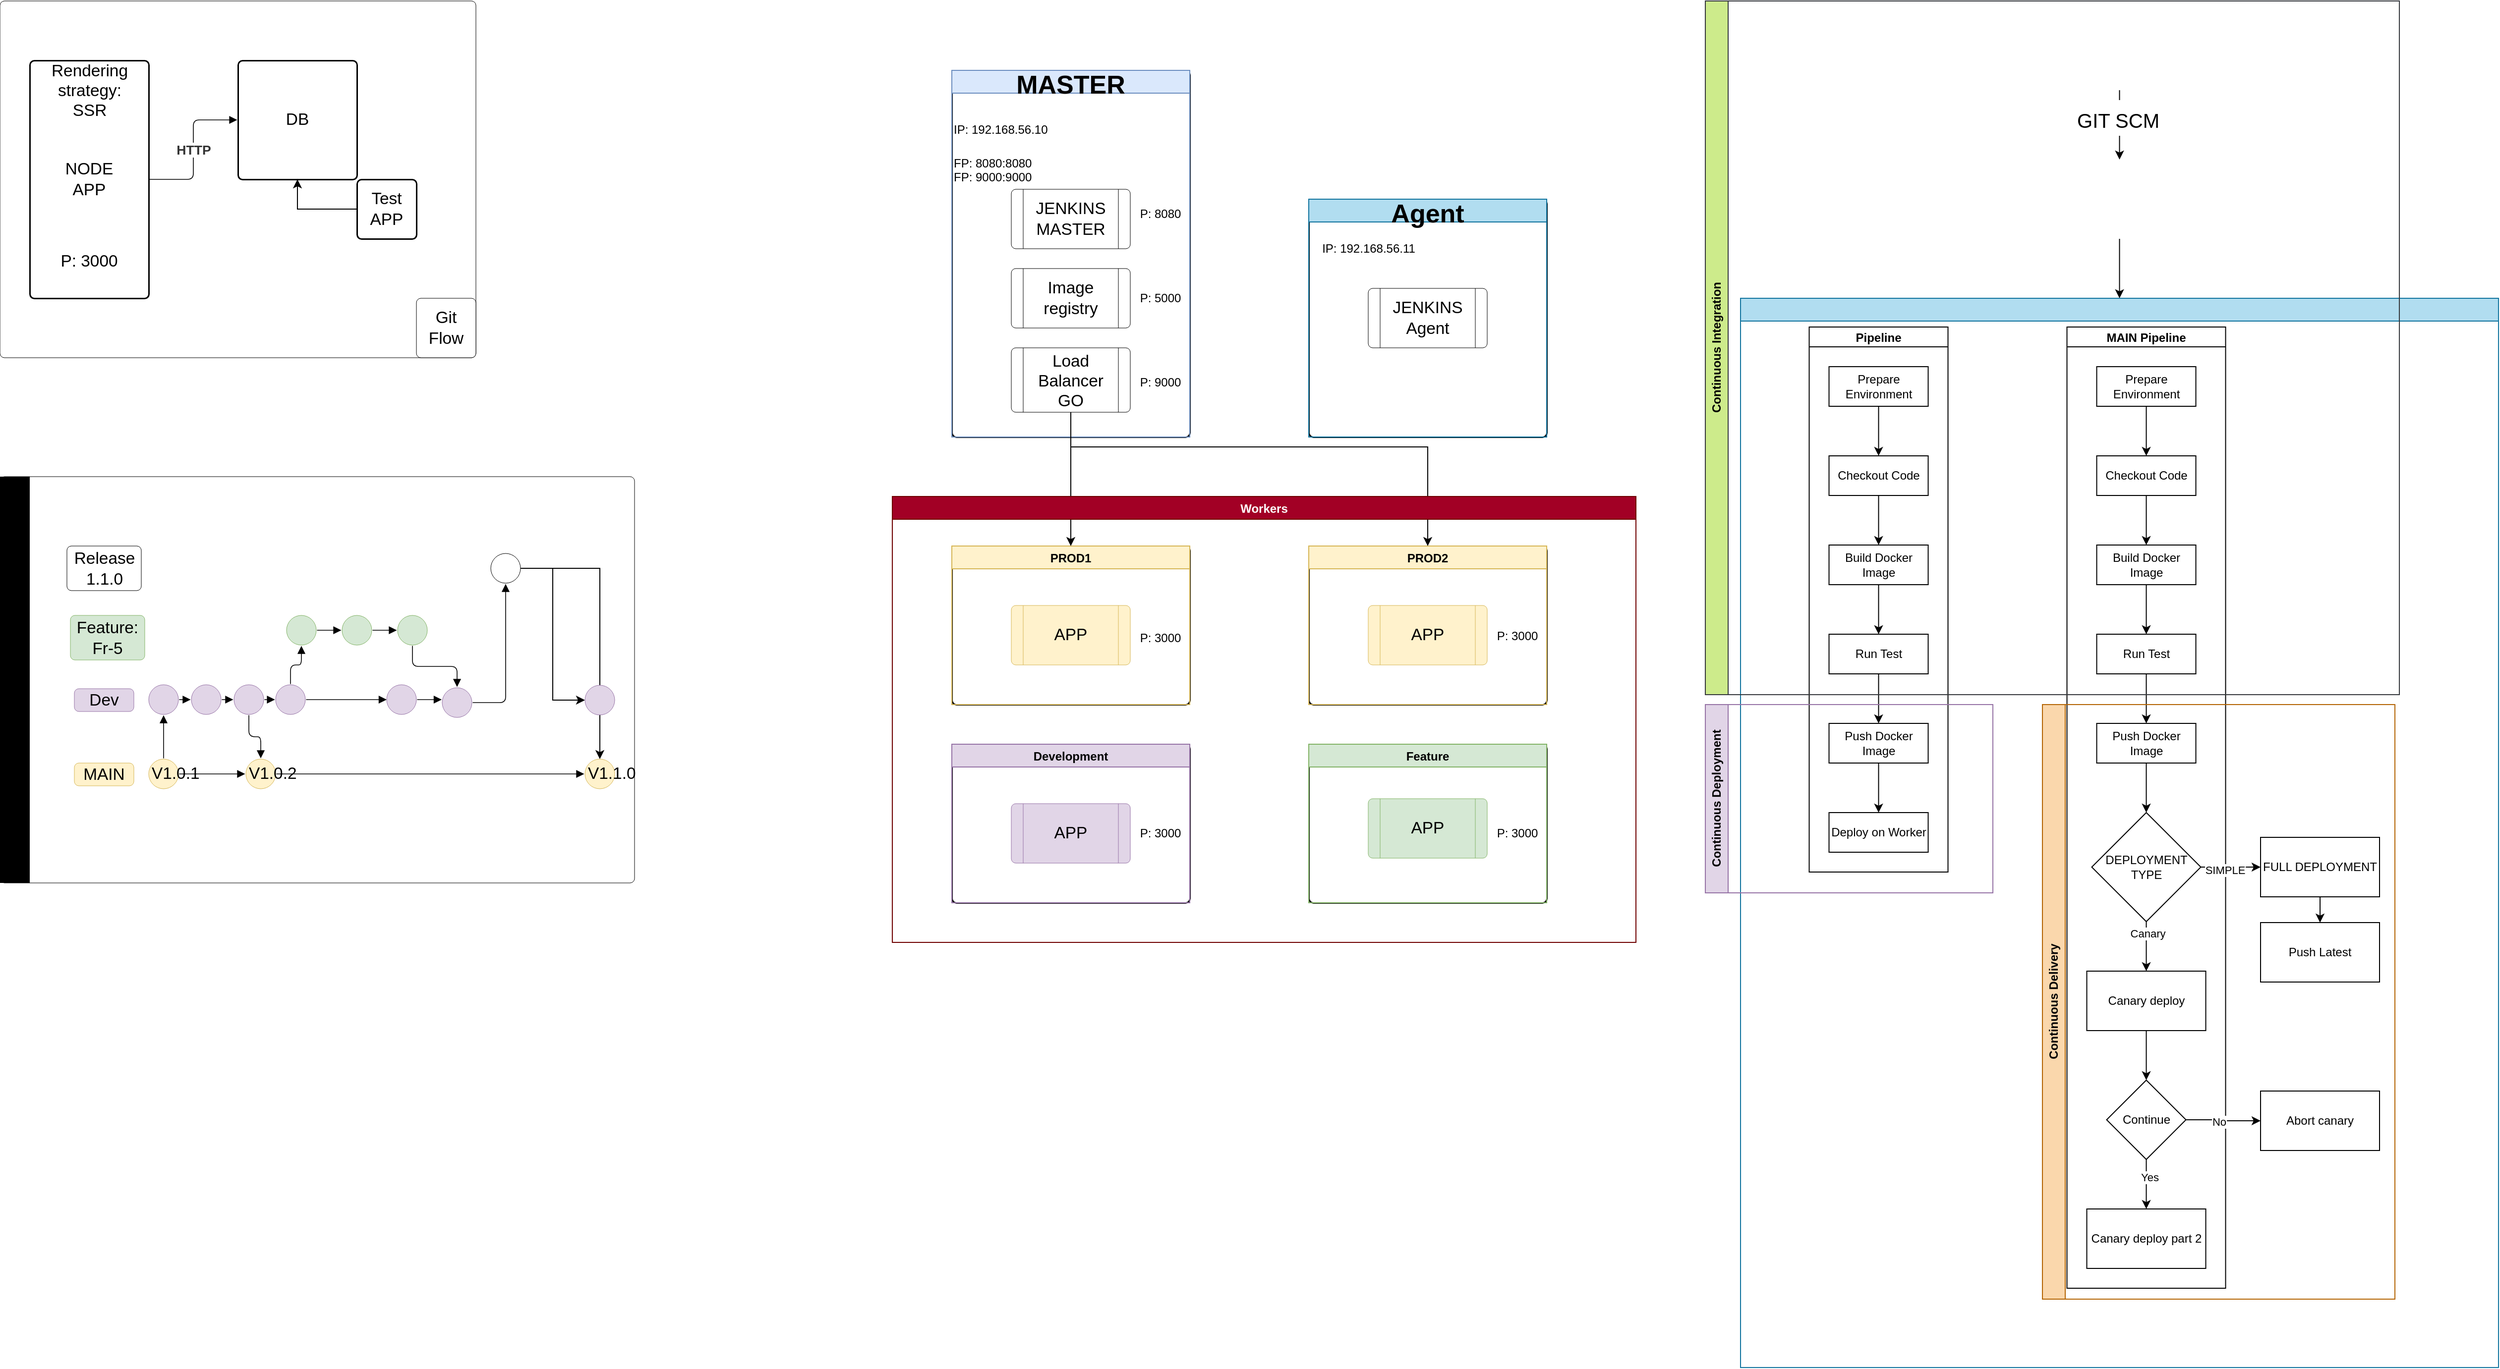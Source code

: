 <mxfile version="26.0.16">
  <diagram name="Page-1" id="eFnRYutm7QuCERlk3ahz">
    <mxGraphModel dx="1588" dy="892" grid="1" gridSize="10" guides="1" tooltips="1" connect="1" arrows="1" fold="1" page="1" pageScale="1" pageWidth="850" pageHeight="1100" math="0" shadow="0">
      <root>
        <mxCell id="0" />
        <mxCell id="1" parent="0" />
        <mxCell id="i6uWURECUpU4FRqGuYxU-46" value="" style="html=1;overflow=block;blockSpacing=1;whiteSpace=wrap;container=1;pointerEvents=0;collapsible=0;recursiveResize=0;fontSize=13;spacing=0;fillOpacity=0;rounded=1;absoluteArcSize=1;arcSize=9;strokeWidth=NaN;lucidId=e.MUwLjLPHLZ;" parent="1" vertex="1">
          <mxGeometry width="480" height="360" as="geometry" />
        </mxCell>
        <mxCell id="i6uWURECUpU4FRqGuYxU-47" value="" style="html=1;overflow=block;blockSpacing=1;whiteSpace=wrap;container=1;pointerEvents=0;collapsible=0;recursiveResize=0;fontSize=13;spacing=0;strokeOpacity=100;fillOpacity=100;rounded=1;absoluteArcSize=1;arcSize=9;strokeWidth=1.5;lucidId=NrNUH4_TgrsO;" parent="1" vertex="1">
          <mxGeometry x="960" y="70" width="240" height="370" as="geometry" />
        </mxCell>
        <mxCell id="Pc0eAualvhyLQVjC87Ax-3" value="Load Balancer GO" style="html=1;overflow=block;blockSpacing=1;whiteSpace=wrap;shape=process;fontSize=16.7;spacing=3.8;rounded=1;absoluteArcSize=1;arcSize=9;strokeWidth=NaN;lucidId=8uNUQ~DVaDvG;" parent="i6uWURECUpU4FRqGuYxU-47" vertex="1">
          <mxGeometry x="60" y="280" width="120" height="65" as="geometry" />
        </mxCell>
        <mxCell id="weFMRSHEcYBNq2lGplRe-1" value="&lt;h1 style=&quot;margin-top: 0px;&quot;&gt;&lt;span style=&quot;background-color: transparent; color: light-dark(rgb(0, 0, 0), rgb(255, 255, 255)); font-size: 12px; font-weight: normal;&quot;&gt;&lt;br&gt;&lt;/span&gt;&lt;/h1&gt;&lt;h1 style=&quot;margin-top: 0px;&quot;&gt;&lt;span style=&quot;background-color: transparent; color: light-dark(rgb(0, 0, 0), rgb(255, 255, 255)); font-size: 12px; font-weight: normal;&quot;&gt;IP:&amp;nbsp;192.168.56.10&lt;/span&gt;&lt;/h1&gt;&lt;div&gt;FP: 8080:8080&lt;/div&gt;&lt;div&gt;FP: 9000:9000&lt;/div&gt;" style="text;html=1;whiteSpace=wrap;overflow=hidden;rounded=0;" parent="i6uWURECUpU4FRqGuYxU-47" vertex="1">
          <mxGeometry y="-10" width="180" height="120" as="geometry" />
        </mxCell>
        <mxCell id="i6uWURECUpU4FRqGuYxU-65" value="JENKINS MASTER" style="html=1;overflow=block;blockSpacing=1;whiteSpace=wrap;shape=process;fontSize=16.7;spacing=3.8;rounded=1;absoluteArcSize=1;arcSize=9;strokeWidth=NaN;lucidId=iuNUoXlNMMTP;" parent="i6uWURECUpU4FRqGuYxU-47" vertex="1">
          <mxGeometry x="60" y="120" width="120" height="60" as="geometry" />
        </mxCell>
        <mxCell id="weFMRSHEcYBNq2lGplRe-3" value="MASTER" style="swimlane;startSize=23;fontSize=26;fillColor=#dae8fc;strokeColor=#6c8ebf;" parent="i6uWURECUpU4FRqGuYxU-47" vertex="1">
          <mxGeometry width="240" height="370" as="geometry">
            <mxRectangle width="90" height="30" as="alternateBounds" />
          </mxGeometry>
        </mxCell>
        <mxCell id="i6uWURECUpU4FRqGuYxU-66" value="Image registry" style="html=1;overflow=block;blockSpacing=1;whiteSpace=wrap;shape=process;fontSize=16.7;spacing=3.8;rounded=1;absoluteArcSize=1;arcSize=9;strokeWidth=NaN;lucidId=xuNUCCFulLaC;" parent="weFMRSHEcYBNq2lGplRe-3" vertex="1">
          <mxGeometry x="60" y="200" width="120" height="60" as="geometry" />
        </mxCell>
        <mxCell id="weFMRSHEcYBNq2lGplRe-9" value="P: 5000" style="text;html=1;align=center;verticalAlign=middle;resizable=0;points=[];autosize=1;strokeColor=none;fillColor=none;" parent="weFMRSHEcYBNq2lGplRe-3" vertex="1">
          <mxGeometry x="180" y="215" width="60" height="30" as="geometry" />
        </mxCell>
        <mxCell id="weFMRSHEcYBNq2lGplRe-10" value="P: 8080" style="text;html=1;align=center;verticalAlign=middle;resizable=0;points=[];autosize=1;strokeColor=none;fillColor=none;" parent="weFMRSHEcYBNq2lGplRe-3" vertex="1">
          <mxGeometry x="180" y="130" width="60" height="30" as="geometry" />
        </mxCell>
        <mxCell id="-RZwowuJ41Frnbr93hah-1" value="P: 9000" style="text;html=1;align=center;verticalAlign=middle;resizable=0;points=[];autosize=1;strokeColor=none;fillColor=none;" vertex="1" parent="weFMRSHEcYBNq2lGplRe-3">
          <mxGeometry x="180" y="300" width="60" height="30" as="geometry" />
        </mxCell>
        <mxCell id="i6uWURECUpU4FRqGuYxU-48" value="" style="html=1;overflow=block;blockSpacing=1;whiteSpace=wrap;container=1;pointerEvents=0;collapsible=0;recursiveResize=0;fontSize=13;spacing=0;strokeOpacity=100;fillOpacity=100;rounded=1;absoluteArcSize=1;arcSize=9;strokeWidth=1.5;lucidId=8uNUO0RbQq4T;" parent="1" vertex="1">
          <mxGeometry x="1320" y="200" width="240" height="240" as="geometry" />
        </mxCell>
        <mxCell id="weFMRSHEcYBNq2lGplRe-6" value="Agent" style="swimlane;fontSize=26;startSize=23;fillColor=#b1ddf0;strokeColor=#10739e;" parent="i6uWURECUpU4FRqGuYxU-48" vertex="1">
          <mxGeometry width="240" height="240" as="geometry" />
        </mxCell>
        <mxCell id="i6uWURECUpU4FRqGuYxU-67" value="JENKINS Agent" style="html=1;overflow=block;blockSpacing=1;whiteSpace=wrap;shape=process;fontSize=16.7;spacing=3.8;rounded=1;absoluteArcSize=1;arcSize=9;strokeWidth=NaN;lucidId=8uNUQ~DVaDvG;" parent="weFMRSHEcYBNq2lGplRe-6" vertex="1">
          <mxGeometry x="60" y="90" width="120" height="60" as="geometry" />
        </mxCell>
        <mxCell id="weFMRSHEcYBNq2lGplRe-8" value="IP:&amp;nbsp;192.168.56.11" style="text;html=1;align=center;verticalAlign=middle;resizable=0;points=[];autosize=1;strokeColor=none;fillColor=none;" parent="weFMRSHEcYBNq2lGplRe-6" vertex="1">
          <mxGeometry y="35" width="120" height="30" as="geometry" />
        </mxCell>
        <mxCell id="i6uWURECUpU4FRqGuYxU-49" value="" style="pointerEvents=0;fontStyle=0;html=1;whiteSpace=wrap;container=1;collapsible=0;childLayout=stackLayout;resizeParent=1;dropTarget=0;horizontalStack=0;fontSize=13;spacing=0;rounded=1;absoluteArcSize=1;arcSize=9;horizontal=0;strokeWidth=NaN;" parent="1" vertex="1">
          <mxGeometry y="480" width="640" height="410" isRotated="1" as="geometry" />
        </mxCell>
        <mxCell id="i6uWURECUpU4FRqGuYxU-50" value="GIT" style="swimlane;html=1;whiteSpace=wrap;connectable=0;fontStyle=0;startSize=30;dropTarget=0;rounded=0;horizontal=0;spacing=0;strokeColor=#unset;fillColor=#unset;strokeWidth=NaN;container=1;pointerEvents=0;collapsible=0;recursiveResize=0;fontSize=16.7;" parent="i6uWURECUpU4FRqGuYxU-49" vertex="1">
          <mxGeometry width="640" height="410" as="geometry" />
        </mxCell>
        <mxCell id="i6uWURECUpU4FRqGuYxU-51" value="" style="html=1;overflow=block;blockSpacing=1;whiteSpace=wrap;container=1;pointerEvents=0;collapsible=0;recursiveResize=0;fontSize=13;spacing=0;strokeOpacity=100;fillOpacity=100;rounded=1;absoluteArcSize=1;arcSize=9;strokeWidth=1.5;lucidId=nyNUVAjF-uIB;" parent="1" vertex="1">
          <mxGeometry x="1320" y="750" width="240" height="160" as="geometry" />
        </mxCell>
        <mxCell id="i6uWURECUpU4FRqGuYxU-68" value="APP" style="html=1;overflow=block;blockSpacing=1;whiteSpace=wrap;shape=process;fontSize=16.7;spacing=3.8;rounded=1;absoluteArcSize=1;arcSize=9;strokeWidth=NaN;lucidId=nyNUW..0iON4;fillColor=#d5e8d4;strokeColor=#82b366;" parent="i6uWURECUpU4FRqGuYxU-51" vertex="1">
          <mxGeometry x="60" y="55" width="120" height="60" as="geometry" />
        </mxCell>
        <mxCell id="weFMRSHEcYBNq2lGplRe-22" value="Feature" style="swimlane;fillColor=#d5e8d4;strokeColor=#82b366;" parent="i6uWURECUpU4FRqGuYxU-51" vertex="1">
          <mxGeometry width="240" height="160" as="geometry" />
        </mxCell>
        <mxCell id="weFMRSHEcYBNq2lGplRe-24" value="P: 3000" style="text;html=1;align=center;verticalAlign=middle;resizable=0;points=[];autosize=1;strokeColor=none;fillColor=none;" parent="weFMRSHEcYBNq2lGplRe-22" vertex="1">
          <mxGeometry x="180" y="75" width="60" height="30" as="geometry" />
        </mxCell>
        <mxCell id="i6uWURECUpU4FRqGuYxU-52" value="" style="html=1;overflow=block;blockSpacing=1;whiteSpace=wrap;container=1;pointerEvents=0;collapsible=0;recursiveResize=0;fontSize=13;spacing=0;strokeOpacity=100;fillOpacity=100;rounded=1;absoluteArcSize=1;arcSize=9;strokeWidth=1.5;lucidId=ryNUsd05EfbU;" parent="1" vertex="1">
          <mxGeometry x="960" y="750" width="240" height="160" as="geometry" />
        </mxCell>
        <mxCell id="i6uWURECUpU4FRqGuYxU-71" value="APP" style="html=1;overflow=block;blockSpacing=1;whiteSpace=wrap;shape=process;fontSize=16.7;spacing=3.8;rounded=1;absoluteArcSize=1;arcSize=9;strokeWidth=NaN;lucidId=ryNU5dK9rB8r;fillColor=#e1d5e7;strokeColor=#9673a6;" parent="i6uWURECUpU4FRqGuYxU-52" vertex="1">
          <mxGeometry x="60" y="60" width="120" height="60" as="geometry" />
        </mxCell>
        <mxCell id="weFMRSHEcYBNq2lGplRe-21" value="Development" style="swimlane;fillColor=#e1d5e7;strokeColor=#9673a6;" parent="i6uWURECUpU4FRqGuYxU-52" vertex="1">
          <mxGeometry width="240" height="160" as="geometry" />
        </mxCell>
        <mxCell id="weFMRSHEcYBNq2lGplRe-23" value="P: 3000" style="text;html=1;align=center;verticalAlign=middle;resizable=0;points=[];autosize=1;strokeColor=none;fillColor=none;" parent="weFMRSHEcYBNq2lGplRe-21" vertex="1">
          <mxGeometry x="180" y="75" width="60" height="30" as="geometry" />
        </mxCell>
        <mxCell id="i6uWURECUpU4FRqGuYxU-53" value="" style="html=1;overflow=block;blockSpacing=1;whiteSpace=wrap;container=1;pointerEvents=0;collapsible=0;recursiveResize=0;fontSize=13;spacing=0;strokeOpacity=100;fillOpacity=100;rounded=1;absoluteArcSize=1;arcSize=9;strokeWidth=1.5;lucidId=wyNUC7PQDIvv;" parent="1" vertex="1">
          <mxGeometry x="960" y="550" width="240" height="160" as="geometry" />
        </mxCell>
        <mxCell id="weFMRSHEcYBNq2lGplRe-12" value="PROD1" style="swimlane;fillColor=#fff2cc;strokeColor=#d6b656;" parent="i6uWURECUpU4FRqGuYxU-53" vertex="1">
          <mxGeometry width="240" height="160" as="geometry" />
        </mxCell>
        <mxCell id="weFMRSHEcYBNq2lGplRe-13" value="P: 3000" style="text;html=1;align=center;verticalAlign=middle;resizable=0;points=[];autosize=1;strokeColor=none;fillColor=none;" parent="weFMRSHEcYBNq2lGplRe-12" vertex="1">
          <mxGeometry x="180" y="77.5" width="60" height="30" as="geometry" />
        </mxCell>
        <mxCell id="i6uWURECUpU4FRqGuYxU-54" value="NODE&#xa;APP" style="html=1;overflow=block;blockSpacing=1;whiteSpace=wrap;fontSize=16.7;spacing=9;strokeOpacity=100;fillOpacity=100;rounded=1;absoluteArcSize=1;arcSize=9;strokeWidth=1.5;lucidId=a8MUeTz8p9TK;" parent="1" vertex="1">
          <mxGeometry x="30" y="60" width="120" height="240" as="geometry" />
        </mxCell>
        <mxCell id="i6uWURECUpU4FRqGuYxU-55" value="Git Flow" style="html=1;overflow=block;blockSpacing=1;whiteSpace=wrap;fontSize=16.7;spacing=9;rounded=1;absoluteArcSize=1;arcSize=9;strokeWidth=NaN;lucidId=i1MURsiiHGRV;" parent="1" vertex="1">
          <mxGeometry x="420" y="300" width="60" height="60" as="geometry" />
        </mxCell>
        <mxCell id="i6uWURECUpU4FRqGuYxU-56" value="Rendering strategy:&#xa;SSR" style="html=1;overflow=block;blockSpacing=1;whiteSpace=wrap;fontSize=16.7;spacing=0;rounded=1;absoluteArcSize=1;arcSize=9;strokeWidth=NaN;lucidId=CbNU92kOoKJf;fillColor=none;strokeColor=none;" parent="1" vertex="1">
          <mxGeometry x="23" y="60" width="135" height="45" as="geometry" />
        </mxCell>
        <mxCell id="i6uWURECUpU4FRqGuYxU-57" value="DB" style="html=1;overflow=block;blockSpacing=1;whiteSpace=wrap;fontSize=16.7;spacing=9;strokeOpacity=100;fillOpacity=100;rounded=1;absoluteArcSize=1;arcSize=9;strokeWidth=1.5;lucidId=zeNUaOF2~5Nd;" parent="1" vertex="1">
          <mxGeometry x="240" y="60" width="120" height="120" as="geometry" />
        </mxCell>
        <mxCell id="-RZwowuJ41Frnbr93hah-42" style="edgeStyle=orthogonalEdgeStyle;rounded=0;orthogonalLoop=1;jettySize=auto;html=1;entryX=0.5;entryY=1;entryDx=0;entryDy=0;exitX=0;exitY=0.5;exitDx=0;exitDy=0;" edge="1" parent="1" source="i6uWURECUpU4FRqGuYxU-58" target="i6uWURECUpU4FRqGuYxU-57">
          <mxGeometry relative="1" as="geometry" />
        </mxCell>
        <mxCell id="i6uWURECUpU4FRqGuYxU-58" value="Test APP" style="html=1;overflow=block;blockSpacing=1;whiteSpace=wrap;fontSize=16.7;spacing=9;strokeOpacity=100;fillOpacity=100;rounded=1;absoluteArcSize=1;arcSize=9;strokeWidth=1.5;lucidId=vgNUTcFt1CZj;" parent="1" vertex="1">
          <mxGeometry x="360" y="180" width="60" height="60" as="geometry" />
        </mxCell>
        <mxCell id="i6uWURECUpU4FRqGuYxU-61" value="" style="html=1;jettySize=18;whiteSpace=wrap;fontSize=13;strokeOpacity=100;strokeWidth=0.8;rounded=1;arcSize=12;edgeStyle=orthogonalEdgeStyle;startArrow=none;endArrow=block;endFill=1;exitX=1.006;exitY=0.5;exitPerimeter=0;entryX=-0.006;entryY=0.5;entryPerimeter=0;lucidId=yiNUCgNhX0y_;" parent="1" source="i6uWURECUpU4FRqGuYxU-54" target="i6uWURECUpU4FRqGuYxU-57" edge="1">
          <mxGeometry width="100" height="100" relative="1" as="geometry">
            <Array as="points" />
          </mxGeometry>
        </mxCell>
        <mxCell id="i6uWURECUpU4FRqGuYxU-62" value="HTTP" style="text;html=1;resizable=0;labelBackgroundColor=default;align=center;verticalAlign=middle;fontStyle=1;fontColor=#333333;fontSize=13.3;" parent="i6uWURECUpU4FRqGuYxU-61" vertex="1">
          <mxGeometry relative="1" as="geometry" />
        </mxCell>
        <mxCell id="i6uWURECUpU4FRqGuYxU-63" value="P: 3000" style="html=1;overflow=block;blockSpacing=1;whiteSpace=wrap;fontSize=16.7;spacing=0;strokeOpacity=100;fillOpacity=100;rounded=1;absoluteArcSize=1;arcSize=9;strokeWidth=1.5;lucidId=hjNUia~z0Omy;fillColor=none;strokeColor=none;" parent="1" vertex="1">
          <mxGeometry y="240" width="180" height="45" as="geometry" />
        </mxCell>
        <mxCell id="i6uWURECUpU4FRqGuYxU-74" value="APP" style="html=1;overflow=block;blockSpacing=1;whiteSpace=wrap;shape=process;fontSize=16.7;spacing=3.8;rounded=1;absoluteArcSize=1;arcSize=9;strokeWidth=NaN;lucidId=wyNUaIjTV-_K;fillColor=#fff2cc;strokeColor=#d6b656;" parent="1" vertex="1">
          <mxGeometry x="1020" y="610" width="120" height="60" as="geometry" />
        </mxCell>
        <mxCell id="i6uWURECUpU4FRqGuYxU-77" value="" style="html=1;overflow=block;blockSpacing=1;whiteSpace=wrap;ellipse;fontSize=13;spacing=3.8;rounded=1;absoluteArcSize=1;arcSize=9;strokeWidth=NaN;lucidId=iENUfbThD3mN;fillColor=#e1d5e7;strokeColor=#9673a6;" parent="1" vertex="1">
          <mxGeometry x="150" y="690" width="30" height="30" as="geometry" />
        </mxCell>
        <mxCell id="i6uWURECUpU4FRqGuYxU-78" value="V1.0.1" style="html=1;overflow=block;blockSpacing=1;whiteSpace=wrap;ellipse;fontSize=16.7;spacing=3.8;rounded=1;absoluteArcSize=1;arcSize=9;strokeWidth=NaN;lucidId=DENUtOGv.7ci;fillColor=#fff2cc;strokeColor=#d6b656;" parent="1" vertex="1">
          <mxGeometry x="150" y="765" width="30" height="30" as="geometry" />
        </mxCell>
        <mxCell id="i6uWURECUpU4FRqGuYxU-79" value="" style="html=1;overflow=block;blockSpacing=1;whiteSpace=wrap;ellipse;fontSize=13;spacing=3.8;rounded=1;absoluteArcSize=1;arcSize=9;strokeWidth=NaN;lucidId=FENUEC8hakrf;fillColor=#d5e8d4;strokeColor=#82b366;" parent="1" vertex="1">
          <mxGeometry x="289" y="620" width="30" height="30" as="geometry" />
        </mxCell>
        <mxCell id="i6uWURECUpU4FRqGuYxU-80" value="MAIN" style="html=1;overflow=block;blockSpacing=1;whiteSpace=wrap;fontSize=16.7;spacing=0;rounded=1;absoluteArcSize=1;arcSize=9;strokeWidth=NaN;lucidId=yFNUOSTIfbic;fillColor=#fff2cc;strokeColor=#d6b656;" parent="1" vertex="1">
          <mxGeometry x="75" y="769" width="60" height="23" as="geometry" />
        </mxCell>
        <mxCell id="i6uWURECUpU4FRqGuYxU-81" value="Dev" style="html=1;overflow=block;blockSpacing=1;whiteSpace=wrap;fontSize=16.7;spacing=0;rounded=1;absoluteArcSize=1;arcSize=9;strokeWidth=NaN;lucidId=8FNU9b9Pp-xK;fillColor=#e1d5e7;strokeColor=#9673a6;" parent="1" vertex="1">
          <mxGeometry x="75" y="694" width="60" height="23" as="geometry" />
        </mxCell>
        <mxCell id="i6uWURECUpU4FRqGuYxU-82" value="Feature:&#xa;Fr-5 " style="html=1;overflow=block;blockSpacing=1;whiteSpace=wrap;fontSize=16.7;spacing=0;rounded=1;absoluteArcSize=1;arcSize=9;strokeWidth=NaN;lucidId=UGNUexd0UVxA;fillColor=#d5e8d4;strokeColor=#82b366;" parent="1" vertex="1">
          <mxGeometry x="71" y="620" width="75" height="45" as="geometry" />
        </mxCell>
        <mxCell id="i6uWURECUpU4FRqGuYxU-83" value="V1.0.2" style="html=1;overflow=block;blockSpacing=1;whiteSpace=wrap;ellipse;fontSize=16.7;spacing=3.8;rounded=1;absoluteArcSize=1;arcSize=9;strokeWidth=NaN;lucidId=.HNUBmk7pHcR;fillColor=#fff2cc;strokeColor=#d6b656;" parent="1" vertex="1">
          <mxGeometry x="248" y="765" width="30" height="30" as="geometry" />
        </mxCell>
        <mxCell id="i6uWURECUpU4FRqGuYxU-84" value="V1.1.0" style="html=1;overflow=block;blockSpacing=1;whiteSpace=wrap;ellipse;fontSize=16.7;spacing=3.8;rounded=1;absoluteArcSize=1;arcSize=9;strokeWidth=NaN;lucidId=cINU4dtvGn5E;fillColor=#fff2cc;strokeColor=#d6b656;" parent="1" vertex="1">
          <mxGeometry x="590" y="765" width="30" height="30" as="geometry" />
        </mxCell>
        <mxCell id="i6uWURECUpU4FRqGuYxU-85" value="" style="html=1;overflow=block;blockSpacing=1;whiteSpace=wrap;ellipse;fontSize=13;spacing=3.8;rounded=1;absoluteArcSize=1;arcSize=9;strokeWidth=NaN;lucidId=gINUmg_q8N2p;fillColor=#d5e8d4;strokeColor=#82b366;" parent="1" vertex="1">
          <mxGeometry x="401" y="620" width="30" height="30" as="geometry" />
        </mxCell>
        <mxCell id="i6uWURECUpU4FRqGuYxU-86" value="" style="html=1;overflow=block;blockSpacing=1;whiteSpace=wrap;ellipse;fontSize=13;spacing=3.8;rounded=1;absoluteArcSize=1;arcSize=9;strokeWidth=NaN;lucidId=zJNUFY-K8TfI;fillColor=#e1d5e7;strokeColor=#9673a6;" parent="1" vertex="1">
          <mxGeometry x="236" y="690" width="30" height="30" as="geometry" />
        </mxCell>
        <mxCell id="i6uWURECUpU4FRqGuYxU-87" value="" style="html=1;overflow=block;blockSpacing=1;whiteSpace=wrap;ellipse;fontSize=13;spacing=3.8;rounded=1;absoluteArcSize=1;arcSize=9;strokeWidth=NaN;lucidId=CJNUZI7gOneL;fillColor=#e1d5e7;strokeColor=#9673a6;" parent="1" vertex="1">
          <mxGeometry x="278" y="690" width="30" height="30" as="geometry" />
        </mxCell>
        <mxCell id="i6uWURECUpU4FRqGuYxU-88" value="" style="html=1;overflow=block;blockSpacing=1;whiteSpace=wrap;ellipse;fontSize=13;spacing=3.8;rounded=1;absoluteArcSize=1;arcSize=9;strokeWidth=NaN;lucidId=FJNUC.1YoNQW;fillColor=#e1d5e7;strokeColor=#9673a6;" parent="1" vertex="1">
          <mxGeometry x="390" y="690" width="30" height="30" as="geometry" />
        </mxCell>
        <mxCell id="i6uWURECUpU4FRqGuYxU-89" value="" style="html=1;overflow=block;blockSpacing=1;whiteSpace=wrap;ellipse;fontSize=13;spacing=3.8;rounded=1;absoluteArcSize=1;arcSize=9;strokeWidth=NaN;lucidId=IJNUFCWo_2yS;fillColor=#e1d5e7;strokeColor=#9673a6;" parent="1" vertex="1">
          <mxGeometry x="446" y="693" width="30" height="30" as="geometry" />
        </mxCell>
        <mxCell id="i6uWURECUpU4FRqGuYxU-91" value="" style="html=1;jettySize=18;whiteSpace=wrap;fontSize=13;strokeOpacity=100;strokeWidth=0.8;rounded=1;arcSize=12;edgeStyle=orthogonalEdgeStyle;startArrow=none;endArrow=block;endFill=1;exitX=0.5;exitY=-0.025;exitPerimeter=0;entryX=0.5;entryY=1.025;entryPerimeter=0;lucidId=ZJNUVTZP8HJd;" parent="1" source="i6uWURECUpU4FRqGuYxU-87" target="i6uWURECUpU4FRqGuYxU-79" edge="1">
          <mxGeometry width="100" height="100" relative="1" as="geometry">
            <Array as="points" />
          </mxGeometry>
        </mxCell>
        <mxCell id="i6uWURECUpU4FRqGuYxU-92" value="" style="html=1;overflow=block;blockSpacing=1;whiteSpace=wrap;ellipse;fontSize=13;spacing=3.8;rounded=1;absoluteArcSize=1;arcSize=9;strokeWidth=NaN;lucidId=8JNU2HWx3V7o;fillColor=#d5e8d4;strokeColor=#82b366;" parent="1" vertex="1">
          <mxGeometry x="345" y="620" width="30" height="30" as="geometry" />
        </mxCell>
        <mxCell id="i6uWURECUpU4FRqGuYxU-93" value="" style="html=1;overflow=block;blockSpacing=1;whiteSpace=wrap;ellipse;fontSize=13;spacing=3.8;rounded=1;absoluteArcSize=1;arcSize=9;strokeWidth=NaN;lucidId=uKNUNis~nsIp;fillColor=#e1d5e7;strokeColor=#9673a6;" parent="1" vertex="1">
          <mxGeometry x="193" y="690" width="30" height="30" as="geometry" />
        </mxCell>
        <mxCell id="i6uWURECUpU4FRqGuYxU-94" value="" style="html=1;jettySize=18;whiteSpace=wrap;fontSize=13;strokeOpacity=100;strokeWidth=0.8;rounded=1;arcSize=12;edgeStyle=orthogonalEdgeStyle;startArrow=none;endArrow=block;endFill=1;exitX=0.5;exitY=1.025;exitPerimeter=0;entryX=0.5;entryY=-0.025;entryPerimeter=0;lucidId=XKNU.VTja-bR;" parent="1" source="i6uWURECUpU4FRqGuYxU-86" target="i6uWURECUpU4FRqGuYxU-83" edge="1">
          <mxGeometry width="100" height="100" relative="1" as="geometry">
            <Array as="points" />
          </mxGeometry>
        </mxCell>
        <mxCell id="i6uWURECUpU4FRqGuYxU-95" value="" style="html=1;jettySize=18;whiteSpace=wrap;fontSize=13;strokeOpacity=100;strokeWidth=0.8;rounded=1;arcSize=12;edgeStyle=orthogonalEdgeStyle;startArrow=none;endArrow=block;endFill=1;exitX=0.5;exitY=-0.025;exitPerimeter=0;entryX=0.5;entryY=1.025;entryPerimeter=0;lucidId=3KNUvAql-q5-;" parent="1" source="i6uWURECUpU4FRqGuYxU-78" target="i6uWURECUpU4FRqGuYxU-77" edge="1">
          <mxGeometry width="100" height="100" relative="1" as="geometry">
            <Array as="points" />
          </mxGeometry>
        </mxCell>
        <mxCell id="i6uWURECUpU4FRqGuYxU-96" value="" style="html=1;jettySize=18;whiteSpace=wrap;fontSize=13;strokeOpacity=100;strokeWidth=0.8;rounded=1;arcSize=12;edgeStyle=orthogonalEdgeStyle;startArrow=none;endArrow=block;endFill=1;exitX=1.025;exitY=0.5;exitPerimeter=0;entryX=-0.025;entryY=0.5;entryPerimeter=0;lucidId=6KNUF5rM6H2P;" parent="1" source="i6uWURECUpU4FRqGuYxU-78" target="i6uWURECUpU4FRqGuYxU-83" edge="1">
          <mxGeometry width="100" height="100" relative="1" as="geometry">
            <Array as="points" />
          </mxGeometry>
        </mxCell>
        <mxCell id="i6uWURECUpU4FRqGuYxU-97" value="" style="html=1;jettySize=18;whiteSpace=wrap;fontSize=13;strokeOpacity=100;strokeWidth=0.8;rounded=1;arcSize=12;edgeStyle=orthogonalEdgeStyle;startArrow=none;endArrow=block;endFill=1;exitX=1.025;exitY=0.5;exitPerimeter=0;entryX=-0.025;entryY=0.5;entryPerimeter=0;lucidId=9KNUcalCcJ9C;" parent="1" source="i6uWURECUpU4FRqGuYxU-83" target="i6uWURECUpU4FRqGuYxU-84" edge="1">
          <mxGeometry width="100" height="100" relative="1" as="geometry">
            <Array as="points" />
          </mxGeometry>
        </mxCell>
        <mxCell id="i6uWURECUpU4FRqGuYxU-98" value="" style="html=1;jettySize=18;whiteSpace=wrap;fontSize=13;strokeOpacity=100;strokeWidth=0.8;rounded=1;arcSize=12;edgeStyle=orthogonalEdgeStyle;startArrow=none;endArrow=block;endFill=1;exitX=1.025;exitY=0.5;exitPerimeter=0;entryX=-0.025;entryY=0.5;entryPerimeter=0;lucidId=ALNUY8Tr6RZr;" parent="1" source="i6uWURECUpU4FRqGuYxU-77" target="i6uWURECUpU4FRqGuYxU-93" edge="1">
          <mxGeometry width="100" height="100" relative="1" as="geometry">
            <Array as="points" />
          </mxGeometry>
        </mxCell>
        <mxCell id="i6uWURECUpU4FRqGuYxU-99" value="" style="html=1;jettySize=18;whiteSpace=wrap;fontSize=13;strokeOpacity=100;strokeWidth=0.8;rounded=1;arcSize=12;edgeStyle=orthogonalEdgeStyle;startArrow=none;endArrow=block;endFill=1;exitX=1.025;exitY=0.5;exitPerimeter=0;entryX=-0.025;entryY=0.5;entryPerimeter=0;lucidId=BLNU4aeOQOa4;" parent="1" source="i6uWURECUpU4FRqGuYxU-93" target="i6uWURECUpU4FRqGuYxU-86" edge="1">
          <mxGeometry width="100" height="100" relative="1" as="geometry">
            <Array as="points" />
          </mxGeometry>
        </mxCell>
        <mxCell id="i6uWURECUpU4FRqGuYxU-100" value="" style="html=1;jettySize=18;whiteSpace=wrap;fontSize=13;strokeOpacity=100;strokeWidth=0.8;rounded=1;arcSize=12;edgeStyle=orthogonalEdgeStyle;startArrow=none;endArrow=block;endFill=1;exitX=1.025;exitY=0.5;exitPerimeter=0;entryX=-0.025;entryY=0.515;entryPerimeter=0;lucidId=ELNUVsJ60zDh;" parent="1" source="i6uWURECUpU4FRqGuYxU-86" target="i6uWURECUpU4FRqGuYxU-87" edge="1">
          <mxGeometry width="100" height="100" relative="1" as="geometry">
            <Array as="points" />
          </mxGeometry>
        </mxCell>
        <mxCell id="i6uWURECUpU4FRqGuYxU-101" value="" style="html=1;jettySize=18;whiteSpace=wrap;fontSize=13;strokeOpacity=100;strokeWidth=0.8;rounded=1;arcSize=12;edgeStyle=orthogonalEdgeStyle;startArrow=none;endArrow=block;endFill=1;exitX=1.025;exitY=0.5;exitPerimeter=0;entryX=0;entryY=0.5;lucidId=GLNUEoiUIHaU;entryDx=0;entryDy=0;" parent="1" source="i6uWURECUpU4FRqGuYxU-87" target="i6uWURECUpU4FRqGuYxU-88" edge="1">
          <mxGeometry width="100" height="100" relative="1" as="geometry">
            <Array as="points" />
            <mxPoint x="333.31" y="704.55" as="targetPoint" />
          </mxGeometry>
        </mxCell>
        <mxCell id="i6uWURECUpU4FRqGuYxU-103" value="" style="html=1;jettySize=18;whiteSpace=wrap;fontSize=13;strokeOpacity=100;strokeWidth=0.8;rounded=1;arcSize=12;edgeStyle=orthogonalEdgeStyle;startArrow=none;endArrow=block;endFill=1;exitX=1.025;exitY=0.5;exitPerimeter=0;entryX=-0.016;entryY=0.425;entryPerimeter=0;lucidId=MLNU40LICruX;" parent="1" source="i6uWURECUpU4FRqGuYxU-88" target="i6uWURECUpU4FRqGuYxU-89" edge="1">
          <mxGeometry width="100" height="100" relative="1" as="geometry">
            <Array as="points" />
          </mxGeometry>
        </mxCell>
        <mxCell id="i6uWURECUpU4FRqGuYxU-104" value="" style="html=1;jettySize=18;whiteSpace=wrap;fontSize=13;strokeOpacity=100;strokeWidth=0.8;rounded=1;arcSize=12;edgeStyle=orthogonalEdgeStyle;startArrow=none;endArrow=block;endFill=1;exitX=1.025;exitY=0.5;exitPerimeter=0;entryX=-0.025;entryY=0.5;entryPerimeter=0;lucidId=pNNURmhu5itX;" parent="1" source="i6uWURECUpU4FRqGuYxU-79" target="i6uWURECUpU4FRqGuYxU-92" edge="1">
          <mxGeometry width="100" height="100" relative="1" as="geometry">
            <Array as="points" />
          </mxGeometry>
        </mxCell>
        <mxCell id="i6uWURECUpU4FRqGuYxU-105" value="" style="html=1;jettySize=18;whiteSpace=wrap;fontSize=13;strokeOpacity=100;strokeWidth=0.8;rounded=1;arcSize=12;edgeStyle=orthogonalEdgeStyle;startArrow=none;endArrow=block;endFill=1;exitX=1.025;exitY=0.5;exitPerimeter=0;entryX=-0.025;entryY=0.5;entryPerimeter=0;lucidId=rNNUPd7ZybOz;" parent="1" source="i6uWURECUpU4FRqGuYxU-92" target="i6uWURECUpU4FRqGuYxU-85" edge="1">
          <mxGeometry width="100" height="100" relative="1" as="geometry">
            <Array as="points" />
          </mxGeometry>
        </mxCell>
        <mxCell id="i6uWURECUpU4FRqGuYxU-106" value="" style="html=1;jettySize=18;whiteSpace=wrap;fontSize=13;strokeOpacity=100;strokeWidth=0.8;rounded=1;arcSize=12;edgeStyle=orthogonalEdgeStyle;startArrow=none;endArrow=block;endFill=1;exitX=0.5;exitY=1.025;exitPerimeter=0;entryX=0.5;entryY=-0.025;entryPerimeter=0;lucidId=wNNUzGVIbJo-;" parent="1" source="i6uWURECUpU4FRqGuYxU-85" target="i6uWURECUpU4FRqGuYxU-89" edge="1">
          <mxGeometry width="100" height="100" relative="1" as="geometry">
            <Array as="points" />
          </mxGeometry>
        </mxCell>
        <mxCell id="i6uWURECUpU4FRqGuYxU-107" value="" style="html=1;jettySize=18;whiteSpace=wrap;fontSize=13;strokeOpacity=100;strokeWidth=0.8;rounded=1;arcSize=12;edgeStyle=orthogonalEdgeStyle;startArrow=none;endArrow=block;endFill=1;exitX=1.025;exitY=0.5;exitPerimeter=0;entryX=0.5;entryY=1.025;entryPerimeter=0;lucidId=ZNNUpSKD~Wlf;" parent="1" source="i6uWURECUpU4FRqGuYxU-89" target="i6uWURECUpU4FRqGuYxU-108" edge="1">
          <mxGeometry width="100" height="100" relative="1" as="geometry">
            <Array as="points" />
          </mxGeometry>
        </mxCell>
        <mxCell id="i6uWURECUpU4FRqGuYxU-110" style="edgeStyle=orthogonalEdgeStyle;rounded=0;orthogonalLoop=1;jettySize=auto;html=1;entryX=0.5;entryY=0;entryDx=0;entryDy=0;" parent="1" source="i6uWURECUpU4FRqGuYxU-108" target="i6uWURECUpU4FRqGuYxU-84" edge="1">
          <mxGeometry relative="1" as="geometry" />
        </mxCell>
        <mxCell id="i6uWURECUpU4FRqGuYxU-112" style="edgeStyle=orthogonalEdgeStyle;rounded=0;orthogonalLoop=1;jettySize=auto;html=1;entryX=0;entryY=0.5;entryDx=0;entryDy=0;" parent="1" source="i6uWURECUpU4FRqGuYxU-108" target="i6uWURECUpU4FRqGuYxU-111" edge="1">
          <mxGeometry relative="1" as="geometry" />
        </mxCell>
        <mxCell id="i6uWURECUpU4FRqGuYxU-108" value="" style="html=1;overflow=block;blockSpacing=1;whiteSpace=wrap;ellipse;fontSize=13;spacing=3.8;rounded=1;absoluteArcSize=1;arcSize=9;strokeWidth=NaN;lucidId=1NNU40M5787t;" parent="1" vertex="1">
          <mxGeometry x="495" y="557.5" width="30" height="30" as="geometry" />
        </mxCell>
        <mxCell id="i6uWURECUpU4FRqGuYxU-109" value="Release 1.1.0" style="html=1;overflow=block;blockSpacing=1;whiteSpace=wrap;fontSize=16.7;spacing=0;rounded=1;absoluteArcSize=1;arcSize=9;strokeWidth=NaN;lucidId=UGNUexd0UVxA;" parent="1" vertex="1">
          <mxGeometry x="67.5" y="550" width="75" height="45" as="geometry" />
        </mxCell>
        <mxCell id="i6uWURECUpU4FRqGuYxU-111" value="" style="html=1;overflow=block;blockSpacing=1;whiteSpace=wrap;ellipse;fontSize=13;spacing=3.8;rounded=1;absoluteArcSize=1;arcSize=9;strokeWidth=NaN;lucidId=IJNUFCWo_2yS;fillColor=#e1d5e7;strokeColor=#9673a6;" parent="1" vertex="1">
          <mxGeometry x="590" y="690.5" width="30" height="30" as="geometry" />
        </mxCell>
        <mxCell id="i6uWURECUpU4FRqGuYxU-114" value="" style="html=1;overflow=block;blockSpacing=1;whiteSpace=wrap;container=1;pointerEvents=0;collapsible=0;recursiveResize=0;fontSize=13;spacing=0;strokeOpacity=100;fillOpacity=100;rounded=1;absoluteArcSize=1;arcSize=9;strokeWidth=1.5;lucidId=wyNUC7PQDIvv;" parent="1" vertex="1">
          <mxGeometry x="1320" y="550" width="240" height="160" as="geometry" />
        </mxCell>
        <mxCell id="weFMRSHEcYBNq2lGplRe-14" value="P: 3000" style="text;html=1;align=center;verticalAlign=middle;resizable=0;points=[];autosize=1;strokeColor=none;fillColor=none;" parent="i6uWURECUpU4FRqGuYxU-114" vertex="1">
          <mxGeometry x="180" y="75.5" width="60" height="30" as="geometry" />
        </mxCell>
        <mxCell id="weFMRSHEcYBNq2lGplRe-15" value="PROD2" style="swimlane;startSize=23;fillColor=#fff2cc;strokeColor=#d6b656;" parent="i6uWURECUpU4FRqGuYxU-114" vertex="1">
          <mxGeometry width="240" height="160" as="geometry" />
        </mxCell>
        <mxCell id="i6uWURECUpU4FRqGuYxU-115" value="APP" style="html=1;overflow=block;blockSpacing=1;whiteSpace=wrap;shape=process;fontSize=16.7;spacing=3.8;rounded=1;absoluteArcSize=1;arcSize=9;strokeWidth=NaN;lucidId=wyNUaIjTV-_K;fillColor=#fff2cc;strokeColor=#d6b656;" parent="1" vertex="1">
          <mxGeometry x="1380" y="610" width="120" height="60" as="geometry" />
        </mxCell>
        <mxCell id="weFMRSHEcYBNq2lGplRe-57" style="edgeStyle=orthogonalEdgeStyle;rounded=0;orthogonalLoop=1;jettySize=auto;html=1;entryX=0.5;entryY=0;entryDx=0;entryDy=0;" parent="1" source="weFMRSHEcYBNq2lGplRe-25" target="weFMRSHEcYBNq2lGplRe-47" edge="1">
          <mxGeometry relative="1" as="geometry" />
        </mxCell>
        <mxCell id="weFMRSHEcYBNq2lGplRe-26" style="edgeStyle=orthogonalEdgeStyle;rounded=0;orthogonalLoop=1;jettySize=auto;html=1;entryX=0.5;entryY=0;entryDx=0;entryDy=0;" parent="1" source="Pc0eAualvhyLQVjC87Ax-3" target="weFMRSHEcYBNq2lGplRe-12" edge="1">
          <mxGeometry relative="1" as="geometry" />
        </mxCell>
        <mxCell id="weFMRSHEcYBNq2lGplRe-27" style="edgeStyle=orthogonalEdgeStyle;rounded=0;orthogonalLoop=1;jettySize=auto;html=1;entryX=0.5;entryY=0;entryDx=0;entryDy=0;" parent="1" source="Pc0eAualvhyLQVjC87Ax-3" target="weFMRSHEcYBNq2lGplRe-15" edge="1">
          <mxGeometry relative="1" as="geometry">
            <Array as="points">
              <mxPoint x="1080" y="450" />
              <mxPoint x="1440" y="450" />
            </Array>
          </mxGeometry>
        </mxCell>
        <mxCell id="weFMRSHEcYBNq2lGplRe-47" value="|" style="swimlane;fontSize=26;startSize=23;fillColor=#b1ddf0;strokeColor=#10739e;" parent="1" vertex="1">
          <mxGeometry x="1755.5" y="300" width="764.5" height="1079" as="geometry" />
        </mxCell>
        <mxCell id="weFMRSHEcYBNq2lGplRe-33" value="Pipeline" style="swimlane;startSize=20;horizontal=1;childLayout=flowLayout;flowOrientation=north;resizable=0;interRankCellSpacing=50;containerType=tree;fontSize=12;" parent="weFMRSHEcYBNq2lGplRe-47" vertex="1">
          <mxGeometry x="69.25" y="29.005" width="140" height="550" as="geometry" />
        </mxCell>
        <mxCell id="weFMRSHEcYBNq2lGplRe-34" value="Prepare Environment" style="whiteSpace=wrap;html=1;" parent="weFMRSHEcYBNq2lGplRe-33" vertex="1">
          <mxGeometry x="20" y="40" width="100" height="40" as="geometry" />
        </mxCell>
        <mxCell id="weFMRSHEcYBNq2lGplRe-35" value="Checkout Code" style="whiteSpace=wrap;html=1;" parent="weFMRSHEcYBNq2lGplRe-33" vertex="1">
          <mxGeometry x="20" y="130" width="100" height="40" as="geometry" />
        </mxCell>
        <mxCell id="weFMRSHEcYBNq2lGplRe-36" value="" style="html=1;rounded=1;curved=0;sourcePerimeterSpacing=0;targetPerimeterSpacing=0;startSize=6;endSize=6;noEdgeStyle=1;orthogonal=1;" parent="weFMRSHEcYBNq2lGplRe-33" source="weFMRSHEcYBNq2lGplRe-34" target="weFMRSHEcYBNq2lGplRe-35" edge="1">
          <mxGeometry relative="1" as="geometry">
            <Array as="points">
              <mxPoint x="70" y="92" />
              <mxPoint x="70" y="118" />
            </Array>
          </mxGeometry>
        </mxCell>
        <mxCell id="weFMRSHEcYBNq2lGplRe-52" value="Build Docker Image" style="whiteSpace=wrap;html=1;" parent="weFMRSHEcYBNq2lGplRe-33" vertex="1">
          <mxGeometry x="20" y="220" width="100" height="40" as="geometry" />
        </mxCell>
        <mxCell id="weFMRSHEcYBNq2lGplRe-53" value="" style="edgeStyle=orthogonalEdgeStyle;rounded=0;orthogonalLoop=1;jettySize=auto;html=1;noEdgeStyle=1;orthogonal=1;" parent="weFMRSHEcYBNq2lGplRe-33" source="weFMRSHEcYBNq2lGplRe-35" target="weFMRSHEcYBNq2lGplRe-52" edge="1">
          <mxGeometry relative="1" as="geometry">
            <mxPoint x="2520.5" y="1560" as="targetPoint" />
            <mxPoint x="2480.5" y="1420" as="sourcePoint" />
            <Array as="points">
              <mxPoint x="70" y="182" />
              <mxPoint x="70" y="208" />
            </Array>
          </mxGeometry>
        </mxCell>
        <mxCell id="weFMRSHEcYBNq2lGplRe-55" value="" style="edgeStyle=orthogonalEdgeStyle;rounded=0;orthogonalLoop=1;jettySize=auto;html=1;noEdgeStyle=1;orthogonal=1;exitX=0.5;exitY=1;exitDx=0;exitDy=0;entryX=0.5;entryY=0;entryDx=0;entryDy=0;" parent="weFMRSHEcYBNq2lGplRe-33" source="Z8A9ScMdlk9Er4BTvHXE-2" target="Z8A9ScMdlk9Er4BTvHXE-4" edge="1">
          <mxGeometry relative="1" as="geometry">
            <mxPoint x="4551" y="2050" as="targetPoint" />
            <mxPoint x="2420.5" y="1300" as="sourcePoint" />
            <Array as="points">
              <mxPoint x="70" y="362" />
              <mxPoint x="70" y="388" />
            </Array>
          </mxGeometry>
        </mxCell>
        <mxCell id="weFMRSHEcYBNq2lGplRe-56" value="Deploy on Worker" style="whiteSpace=wrap;html=1;" parent="weFMRSHEcYBNq2lGplRe-33" vertex="1">
          <mxGeometry x="20" y="490" width="100" height="40" as="geometry" />
        </mxCell>
        <mxCell id="Z8A9ScMdlk9Er4BTvHXE-1" value="" style="edgeStyle=orthogonalEdgeStyle;rounded=0;orthogonalLoop=1;jettySize=auto;html=1;noEdgeStyle=1;orthogonal=1;" parent="weFMRSHEcYBNq2lGplRe-33" source="weFMRSHEcYBNq2lGplRe-52" target="Z8A9ScMdlk9Er4BTvHXE-2" edge="1">
          <mxGeometry relative="1" as="geometry">
            <mxPoint x="4610.75" y="1961.005" as="targetPoint" />
            <mxPoint x="2420.25" y="1091.005" as="sourcePoint" />
            <Array as="points">
              <mxPoint x="70" y="272" />
              <mxPoint x="70" y="298" />
            </Array>
          </mxGeometry>
        </mxCell>
        <mxCell id="Z8A9ScMdlk9Er4BTvHXE-2" value="Run Test" style="whiteSpace=wrap;html=1;" parent="weFMRSHEcYBNq2lGplRe-33" vertex="1">
          <mxGeometry x="20" y="310" width="100" height="40" as="geometry" />
        </mxCell>
        <mxCell id="Z8A9ScMdlk9Er4BTvHXE-3" value="" style="edgeStyle=orthogonalEdgeStyle;rounded=0;orthogonalLoop=1;jettySize=auto;html=1;noEdgeStyle=1;orthogonal=1;exitX=0.5;exitY=1;exitDx=0;exitDy=0;entryX=0.5;entryY=0;entryDx=0;entryDy=0;" parent="weFMRSHEcYBNq2lGplRe-33" source="Z8A9ScMdlk9Er4BTvHXE-4" target="weFMRSHEcYBNq2lGplRe-56" edge="1">
          <mxGeometry relative="1" as="geometry">
            <mxPoint x="6701" y="2362.01" as="targetPoint" />
            <mxPoint x="2320.25" y="981.005" as="sourcePoint" />
            <Array as="points">
              <mxPoint x="70" y="452" />
              <mxPoint x="70" y="478" />
            </Array>
          </mxGeometry>
        </mxCell>
        <mxCell id="Z8A9ScMdlk9Er4BTvHXE-4" value="Push Docker Image" style="whiteSpace=wrap;html=1;" parent="weFMRSHEcYBNq2lGplRe-33" vertex="1">
          <mxGeometry x="20" y="400" width="100" height="40" as="geometry" />
        </mxCell>
        <mxCell id="Z8A9ScMdlk9Er4BTvHXE-5" value="MAIN Pipeline" style="swimlane;startSize=20;horizontal=1;childLayout=flowLayout;flowOrientation=north;resizable=0;interRankCellSpacing=50;containerType=tree;fontSize=12;" parent="weFMRSHEcYBNq2lGplRe-47" vertex="1">
          <mxGeometry x="329.25" y="29.005" width="160" height="970" as="geometry" />
        </mxCell>
        <mxCell id="Z8A9ScMdlk9Er4BTvHXE-6" value="Prepare Environment" style="whiteSpace=wrap;html=1;" parent="Z8A9ScMdlk9Er4BTvHXE-5" vertex="1">
          <mxGeometry x="30" y="40" width="100" height="40" as="geometry" />
        </mxCell>
        <mxCell id="Z8A9ScMdlk9Er4BTvHXE-7" value="Checkout Code" style="whiteSpace=wrap;html=1;" parent="Z8A9ScMdlk9Er4BTvHXE-5" vertex="1">
          <mxGeometry x="30" y="130" width="100" height="40" as="geometry" />
        </mxCell>
        <mxCell id="Z8A9ScMdlk9Er4BTvHXE-8" value="" style="html=1;rounded=1;curved=0;sourcePerimeterSpacing=0;targetPerimeterSpacing=0;startSize=6;endSize=6;noEdgeStyle=1;orthogonal=1;" parent="Z8A9ScMdlk9Er4BTvHXE-5" source="Z8A9ScMdlk9Er4BTvHXE-6" target="Z8A9ScMdlk9Er4BTvHXE-7" edge="1">
          <mxGeometry relative="1" as="geometry">
            <Array as="points">
              <mxPoint x="80" y="92" />
              <mxPoint x="80" y="118" />
            </Array>
          </mxGeometry>
        </mxCell>
        <mxCell id="Z8A9ScMdlk9Er4BTvHXE-9" value="Build Docker Image" style="whiteSpace=wrap;html=1;" parent="Z8A9ScMdlk9Er4BTvHXE-5" vertex="1">
          <mxGeometry x="30" y="220" width="100" height="40" as="geometry" />
        </mxCell>
        <mxCell id="Z8A9ScMdlk9Er4BTvHXE-10" value="" style="edgeStyle=orthogonalEdgeStyle;rounded=0;orthogonalLoop=1;jettySize=auto;html=1;noEdgeStyle=1;orthogonal=1;" parent="Z8A9ScMdlk9Er4BTvHXE-5" source="Z8A9ScMdlk9Er4BTvHXE-7" target="Z8A9ScMdlk9Er4BTvHXE-9" edge="1">
          <mxGeometry relative="1" as="geometry">
            <mxPoint x="3921" y="4400" as="targetPoint" />
            <mxPoint x="3881" y="4260" as="sourcePoint" />
            <Array as="points">
              <mxPoint x="80" y="182" />
              <mxPoint x="80" y="208" />
            </Array>
          </mxGeometry>
        </mxCell>
        <mxCell id="Z8A9ScMdlk9Er4BTvHXE-11" value="" style="edgeStyle=orthogonalEdgeStyle;rounded=0;orthogonalLoop=1;jettySize=auto;html=1;noEdgeStyle=1;orthogonal=1;exitX=0.5;exitY=1;exitDx=0;exitDy=0;entryX=0.5;entryY=0;entryDx=0;entryDy=0;" parent="Z8A9ScMdlk9Er4BTvHXE-5" source="Z8A9ScMdlk9Er4BTvHXE-14" target="Z8A9ScMdlk9Er4BTvHXE-16" edge="1">
          <mxGeometry relative="1" as="geometry">
            <mxPoint x="5951.5" y="4890" as="targetPoint" />
            <mxPoint x="3821" y="4140" as="sourcePoint" />
            <Array as="points">
              <mxPoint x="80" y="362" />
              <mxPoint x="80" y="388" />
            </Array>
          </mxGeometry>
        </mxCell>
        <mxCell id="Z8A9ScMdlk9Er4BTvHXE-13" value="" style="edgeStyle=orthogonalEdgeStyle;rounded=0;orthogonalLoop=1;jettySize=auto;html=1;noEdgeStyle=1;orthogonal=1;" parent="Z8A9ScMdlk9Er4BTvHXE-5" source="Z8A9ScMdlk9Er4BTvHXE-9" target="Z8A9ScMdlk9Er4BTvHXE-14" edge="1">
          <mxGeometry relative="1" as="geometry">
            <mxPoint x="6011.25" y="4801.005" as="targetPoint" />
            <mxPoint x="3820.75" y="3931.005" as="sourcePoint" />
            <Array as="points">
              <mxPoint x="80" y="272" />
              <mxPoint x="80" y="298" />
            </Array>
          </mxGeometry>
        </mxCell>
        <mxCell id="Z8A9ScMdlk9Er4BTvHXE-14" value="Run Test" style="whiteSpace=wrap;html=1;" parent="Z8A9ScMdlk9Er4BTvHXE-5" vertex="1">
          <mxGeometry x="30" y="310" width="100" height="40" as="geometry" />
        </mxCell>
        <mxCell id="Z8A9ScMdlk9Er4BTvHXE-16" value="Push Docker Image" style="whiteSpace=wrap;html=1;" parent="Z8A9ScMdlk9Er4BTvHXE-5" vertex="1">
          <mxGeometry x="30" y="400" width="100" height="40" as="geometry" />
        </mxCell>
        <mxCell id="-RZwowuJ41Frnbr93hah-9" value="DEPLOYMENT TYPE" style="rhombus;whiteSpace=wrap;html=1;" vertex="1" parent="Z8A9ScMdlk9Er4BTvHXE-5">
          <mxGeometry x="25" y="490" width="110" height="110" as="geometry" />
        </mxCell>
        <mxCell id="-RZwowuJ41Frnbr93hah-10" style="edgeStyle=orthogonalEdgeStyle;rounded=0;orthogonalLoop=1;jettySize=auto;html=1;entryX=0.5;entryY=0;entryDx=0;entryDy=0;noEdgeStyle=1;orthogonal=1;" edge="1" parent="Z8A9ScMdlk9Er4BTvHXE-5" source="Z8A9ScMdlk9Er4BTvHXE-16" target="-RZwowuJ41Frnbr93hah-9">
          <mxGeometry relative="1" as="geometry">
            <Array as="points">
              <mxPoint x="80" y="452" />
              <mxPoint x="80" y="478" />
            </Array>
          </mxGeometry>
        </mxCell>
        <mxCell id="-RZwowuJ41Frnbr93hah-29" value="Canary deploy" style="rounded=0;whiteSpace=wrap;html=1;" vertex="1" parent="Z8A9ScMdlk9Er4BTvHXE-5">
          <mxGeometry x="20" y="650" width="120" height="60" as="geometry" />
        </mxCell>
        <mxCell id="-RZwowuJ41Frnbr93hah-30" style="edgeStyle=orthogonalEdgeStyle;rounded=0;orthogonalLoop=1;jettySize=auto;html=1;noEdgeStyle=1;orthogonal=1;" edge="1" parent="Z8A9ScMdlk9Er4BTvHXE-5" source="-RZwowuJ41Frnbr93hah-9" target="-RZwowuJ41Frnbr93hah-29">
          <mxGeometry relative="1" as="geometry">
            <Array as="points">
              <mxPoint x="80" y="612" />
              <mxPoint x="80" y="638" />
            </Array>
          </mxGeometry>
        </mxCell>
        <mxCell id="-RZwowuJ41Frnbr93hah-31" value="Canary" style="edgeLabel;html=1;align=center;verticalAlign=middle;resizable=0;points=[];" vertex="1" connectable="0" parent="-RZwowuJ41Frnbr93hah-30">
          <mxGeometry x="-0.556" y="1" relative="1" as="geometry">
            <mxPoint y="1" as="offset" />
          </mxGeometry>
        </mxCell>
        <mxCell id="-RZwowuJ41Frnbr93hah-32" value="Continue" style="rhombus;whiteSpace=wrap;html=1;" vertex="1" parent="Z8A9ScMdlk9Er4BTvHXE-5">
          <mxGeometry x="40" y="760" width="80" height="80" as="geometry" />
        </mxCell>
        <mxCell id="-RZwowuJ41Frnbr93hah-33" style="edgeStyle=orthogonalEdgeStyle;rounded=0;orthogonalLoop=1;jettySize=auto;html=1;entryX=0.5;entryY=0;entryDx=0;entryDy=0;noEdgeStyle=1;orthogonal=1;" edge="1" parent="Z8A9ScMdlk9Er4BTvHXE-5" source="-RZwowuJ41Frnbr93hah-29" target="-RZwowuJ41Frnbr93hah-32">
          <mxGeometry relative="1" as="geometry">
            <Array as="points">
              <mxPoint x="80" y="722" />
              <mxPoint x="80" y="748" />
            </Array>
          </mxGeometry>
        </mxCell>
        <mxCell id="-RZwowuJ41Frnbr93hah-34" value="Canary deploy part 2" style="rounded=0;whiteSpace=wrap;html=1;" vertex="1" parent="Z8A9ScMdlk9Er4BTvHXE-5">
          <mxGeometry x="20" y="890" width="120" height="60" as="geometry" />
        </mxCell>
        <mxCell id="-RZwowuJ41Frnbr93hah-35" style="edgeStyle=orthogonalEdgeStyle;rounded=0;orthogonalLoop=1;jettySize=auto;html=1;noEdgeStyle=1;orthogonal=1;" edge="1" parent="Z8A9ScMdlk9Er4BTvHXE-5" source="-RZwowuJ41Frnbr93hah-32" target="-RZwowuJ41Frnbr93hah-34">
          <mxGeometry relative="1" as="geometry">
            <Array as="points">
              <mxPoint x="80" y="852" />
              <mxPoint x="80" y="878" />
            </Array>
          </mxGeometry>
        </mxCell>
        <mxCell id="-RZwowuJ41Frnbr93hah-36" value="Yes" style="edgeLabel;html=1;align=center;verticalAlign=middle;resizable=0;points=[];" vertex="1" connectable="0" parent="-RZwowuJ41Frnbr93hah-35">
          <mxGeometry x="-0.305" y="3" relative="1" as="geometry">
            <mxPoint as="offset" />
          </mxGeometry>
        </mxCell>
        <mxCell id="-RZwowuJ41Frnbr93hah-18" value="FULL DEPLOYMENT" style="whiteSpace=wrap;html=1;" vertex="1" parent="weFMRSHEcYBNq2lGplRe-47">
          <mxGeometry x="524.5" y="544.005" width="120" height="60" as="geometry" />
        </mxCell>
        <mxCell id="-RZwowuJ41Frnbr93hah-22" style="edgeStyle=orthogonalEdgeStyle;rounded=0;orthogonalLoop=1;jettySize=auto;html=1;exitX=1;exitY=0.5;exitDx=0;exitDy=0;noEdgeStyle=1;orthogonal=1;entryX=0;entryY=0.5;entryDx=0;entryDy=0;" edge="1" parent="weFMRSHEcYBNq2lGplRe-47" source="-RZwowuJ41Frnbr93hah-9" target="-RZwowuJ41Frnbr93hah-18">
          <mxGeometry relative="1" as="geometry">
            <mxPoint x="749.5" y="1250" as="targetPoint" />
          </mxGeometry>
        </mxCell>
        <mxCell id="-RZwowuJ41Frnbr93hah-24" value="SIMPLE" style="edgeLabel;html=1;align=center;verticalAlign=middle;resizable=0;points=[];" vertex="1" connectable="0" parent="-RZwowuJ41Frnbr93hah-22">
          <mxGeometry x="-0.201" y="-3" relative="1" as="geometry">
            <mxPoint as="offset" />
          </mxGeometry>
        </mxCell>
        <mxCell id="-RZwowuJ41Frnbr93hah-37" value="Abort canary" style="rounded=0;whiteSpace=wrap;html=1;" vertex="1" parent="weFMRSHEcYBNq2lGplRe-47">
          <mxGeometry x="524.5" y="800" width="120" height="60" as="geometry" />
        </mxCell>
        <mxCell id="-RZwowuJ41Frnbr93hah-38" style="edgeStyle=orthogonalEdgeStyle;rounded=0;orthogonalLoop=1;jettySize=auto;html=1;entryX=0;entryY=0.5;entryDx=0;entryDy=0;" edge="1" parent="weFMRSHEcYBNq2lGplRe-47" source="-RZwowuJ41Frnbr93hah-32" target="-RZwowuJ41Frnbr93hah-37">
          <mxGeometry relative="1" as="geometry" />
        </mxCell>
        <mxCell id="-RZwowuJ41Frnbr93hah-39" value="No" style="edgeLabel;html=1;align=center;verticalAlign=middle;resizable=0;points=[];" vertex="1" connectable="0" parent="-RZwowuJ41Frnbr93hah-38">
          <mxGeometry x="-0.141" y="-2" relative="1" as="geometry">
            <mxPoint as="offset" />
          </mxGeometry>
        </mxCell>
        <mxCell id="-RZwowuJ41Frnbr93hah-41" value="Continuous Delivery" style="swimlane;horizontal=0;whiteSpace=wrap;html=1;movable=1;resizable=1;rotatable=1;deletable=1;editable=1;locked=0;connectable=1;startSize=23;fillColor=#fad7ac;strokeColor=#b46504;" vertex="1" parent="weFMRSHEcYBNq2lGplRe-47">
          <mxGeometry x="304.5" y="410" width="355.5" height="600" as="geometry" />
        </mxCell>
        <mxCell id="weFMRSHEcYBNq2lGplRe-58" value="Workers" style="swimlane;fillColor=#a20025;fontColor=#ffffff;strokeColor=#6F0000;" parent="1" vertex="1">
          <mxGeometry x="900" y="500" width="750" height="450" as="geometry" />
        </mxCell>
        <mxCell id="Z8A9ScMdlk9Er4BTvHXE-17" value="Continuous Integration" style="swimlane;horizontal=0;whiteSpace=wrap;html=1;movable=1;resizable=1;rotatable=1;deletable=1;editable=1;locked=0;connectable=1;fillColor=#cdeb8b;strokeColor=#36393d;" parent="1" vertex="1">
          <mxGeometry x="1720" width="700" height="700" as="geometry" />
        </mxCell>
        <mxCell id="weFMRSHEcYBNq2lGplRe-30" value="" style="endArrow=classic;html=1;rounded=0;exitX=0.5;exitY=1;exitDx=0;exitDy=0;entryX=0.5;entryY=0;entryDx=0;entryDy=0;" parent="Z8A9ScMdlk9Er4BTvHXE-17" source="weFMRSHEcYBNq2lGplRe-28" target="weFMRSHEcYBNq2lGplRe-25" edge="1">
          <mxGeometry width="50" height="50" relative="1" as="geometry">
            <mxPoint x="417.25" y="100" as="sourcePoint" />
            <mxPoint x="467.25" y="50" as="targetPoint" />
          </mxGeometry>
        </mxCell>
        <mxCell id="weFMRSHEcYBNq2lGplRe-31" value="&lt;font style=&quot;font-size: 20px;&quot;&gt;GIT SCM&lt;/font&gt;" style="edgeLabel;html=1;align=center;verticalAlign=middle;resizable=0;points=[];fontSize=30;" parent="weFMRSHEcYBNq2lGplRe-30" vertex="1" connectable="0">
          <mxGeometry x="-0.239" y="-2" relative="1" as="geometry">
            <mxPoint as="offset" />
          </mxGeometry>
        </mxCell>
        <mxCell id="weFMRSHEcYBNq2lGplRe-25" value="" style="shape=image;verticalLabelPosition=bottom;labelBackgroundColor=default;verticalAlign=top;aspect=fixed;imageAspect=0;image=https://upload.wikimedia.org/wikipedia/commons/thumb/e/e9/Jenkins_logo.svg/1200px-Jenkins_logo.svg.png;" parent="Z8A9ScMdlk9Er4BTvHXE-17" vertex="1">
          <mxGeometry x="388.79" y="160" width="57.93" height="80" as="geometry" />
        </mxCell>
        <mxCell id="weFMRSHEcYBNq2lGplRe-28" value="" style="shape=image;verticalLabelPosition=bottom;labelBackgroundColor=default;verticalAlign=top;aspect=fixed;imageAspect=0;image=https://cdn-icons-png.flaticon.com/512/25/25231.png;" parent="Z8A9ScMdlk9Er4BTvHXE-17" vertex="1">
          <mxGeometry x="377.25" y="9" width="81" height="81" as="geometry" />
        </mxCell>
        <mxCell id="Z8A9ScMdlk9Er4BTvHXE-18" value="Continuous Deployment" style="swimlane;horizontal=0;whiteSpace=wrap;html=1;movable=1;resizable=1;rotatable=1;deletable=1;editable=1;locked=0;connectable=1;startSize=23;fillColor=#e1d5e7;strokeColor=#9673a6;" parent="1" vertex="1">
          <mxGeometry x="1720" y="710" width="290" height="190" as="geometry" />
        </mxCell>
        <mxCell id="-RZwowuJ41Frnbr93hah-25" value="Push Latest" style="whiteSpace=wrap;html=1;" vertex="1" parent="1">
          <mxGeometry x="2280" y="930" width="120" height="60" as="geometry" />
        </mxCell>
        <mxCell id="-RZwowuJ41Frnbr93hah-26" value="" style="edgeStyle=orthogonalEdgeStyle;rounded=0;orthogonalLoop=1;jettySize=auto;html=1;" edge="1" parent="1" source="-RZwowuJ41Frnbr93hah-18" target="-RZwowuJ41Frnbr93hah-25">
          <mxGeometry relative="1" as="geometry" />
        </mxCell>
      </root>
    </mxGraphModel>
  </diagram>
</mxfile>
